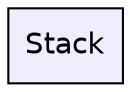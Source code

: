 digraph "Stack" {
  compound=true
  node [ fontsize="14", fontname="Helvetica"];
  edge [ labelfontsize="14", labelfontname="Helvetica"];
  dir_e583b38fcc4435b294e9fede95ee3d06 [shape=box, label="Stack", style="filled", fillcolor="#eeeeff", pencolor="black", URL="dir_e583b38fcc4435b294e9fede95ee3d06.html"];
}
